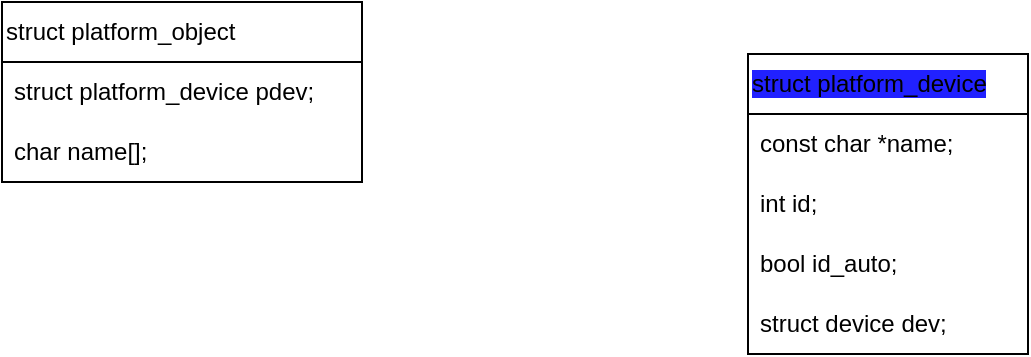 <mxfile version="22.0.8" type="github">
  <diagram name="第 1 页" id="g33CBlJ5SNApXaNpEMKn">
    <mxGraphModel dx="349" dy="472" grid="0" gridSize="10" guides="1" tooltips="1" connect="1" arrows="1" fold="1" page="0" pageScale="1" pageWidth="827" pageHeight="1169" math="0" shadow="0">
      <root>
        <mxCell id="0" />
        <mxCell id="1" parent="0" />
        <mxCell id="AA_tKpw4J6MFZE_gjbel-1" value="struct platform_object" style="swimlane;fontStyle=0;childLayout=stackLayout;horizontal=1;startSize=30;horizontalStack=0;resizeParent=1;resizeParentMax=0;resizeLast=0;collapsible=1;marginBottom=0;whiteSpace=wrap;html=1;align=left;" vertex="1" parent="1">
          <mxGeometry x="21" y="191" width="180" height="90" as="geometry" />
        </mxCell>
        <mxCell id="AA_tKpw4J6MFZE_gjbel-2" value="struct platform_device pdev;" style="text;strokeColor=none;fillColor=none;align=left;verticalAlign=middle;spacingLeft=4;spacingRight=4;overflow=hidden;points=[[0,0.5],[1,0.5]];portConstraint=eastwest;rotatable=0;whiteSpace=wrap;html=1;" vertex="1" parent="AA_tKpw4J6MFZE_gjbel-1">
          <mxGeometry y="30" width="180" height="30" as="geometry" />
        </mxCell>
        <mxCell id="AA_tKpw4J6MFZE_gjbel-3" value="char name[];" style="text;strokeColor=none;fillColor=none;align=left;verticalAlign=middle;spacingLeft=4;spacingRight=4;overflow=hidden;points=[[0,0.5],[1,0.5]];portConstraint=eastwest;rotatable=0;whiteSpace=wrap;html=1;" vertex="1" parent="AA_tKpw4J6MFZE_gjbel-1">
          <mxGeometry y="60" width="180" height="30" as="geometry" />
        </mxCell>
        <mxCell id="AA_tKpw4J6MFZE_gjbel-5" value="&lt;span style=&quot;background-color: rgb(33, 33, 255);&quot;&gt;struct platform_device&lt;/span&gt;" style="swimlane;fontStyle=0;childLayout=stackLayout;horizontal=1;startSize=30;horizontalStack=0;resizeParent=1;resizeParentMax=0;resizeLast=0;collapsible=1;marginBottom=0;whiteSpace=wrap;html=1;align=left;" vertex="1" parent="1">
          <mxGeometry x="394" y="217" width="140" height="150" as="geometry" />
        </mxCell>
        <mxCell id="AA_tKpw4J6MFZE_gjbel-6" value="const char *name;" style="text;strokeColor=none;fillColor=none;align=left;verticalAlign=middle;spacingLeft=4;spacingRight=4;overflow=hidden;points=[[0,0.5],[1,0.5]];portConstraint=eastwest;rotatable=0;whiteSpace=wrap;html=1;" vertex="1" parent="AA_tKpw4J6MFZE_gjbel-5">
          <mxGeometry y="30" width="140" height="30" as="geometry" />
        </mxCell>
        <mxCell id="AA_tKpw4J6MFZE_gjbel-7" value="int id;" style="text;strokeColor=none;fillColor=none;align=left;verticalAlign=middle;spacingLeft=4;spacingRight=4;overflow=hidden;points=[[0,0.5],[1,0.5]];portConstraint=eastwest;rotatable=0;whiteSpace=wrap;html=1;" vertex="1" parent="AA_tKpw4J6MFZE_gjbel-5">
          <mxGeometry y="60" width="140" height="30" as="geometry" />
        </mxCell>
        <mxCell id="AA_tKpw4J6MFZE_gjbel-8" value="bool id_auto;" style="text;strokeColor=none;fillColor=none;align=left;verticalAlign=middle;spacingLeft=4;spacingRight=4;overflow=hidden;points=[[0,0.5],[1,0.5]];portConstraint=eastwest;rotatable=0;whiteSpace=wrap;html=1;" vertex="1" parent="AA_tKpw4J6MFZE_gjbel-5">
          <mxGeometry y="90" width="140" height="30" as="geometry" />
        </mxCell>
        <mxCell id="AA_tKpw4J6MFZE_gjbel-9" value="struct device dev;" style="text;strokeColor=none;fillColor=none;align=left;verticalAlign=middle;spacingLeft=4;spacingRight=4;overflow=hidden;points=[[0,0.5],[1,0.5]];portConstraint=eastwest;rotatable=0;whiteSpace=wrap;html=1;" vertex="1" parent="AA_tKpw4J6MFZE_gjbel-5">
          <mxGeometry y="120" width="140" height="30" as="geometry" />
        </mxCell>
      </root>
    </mxGraphModel>
  </diagram>
</mxfile>
